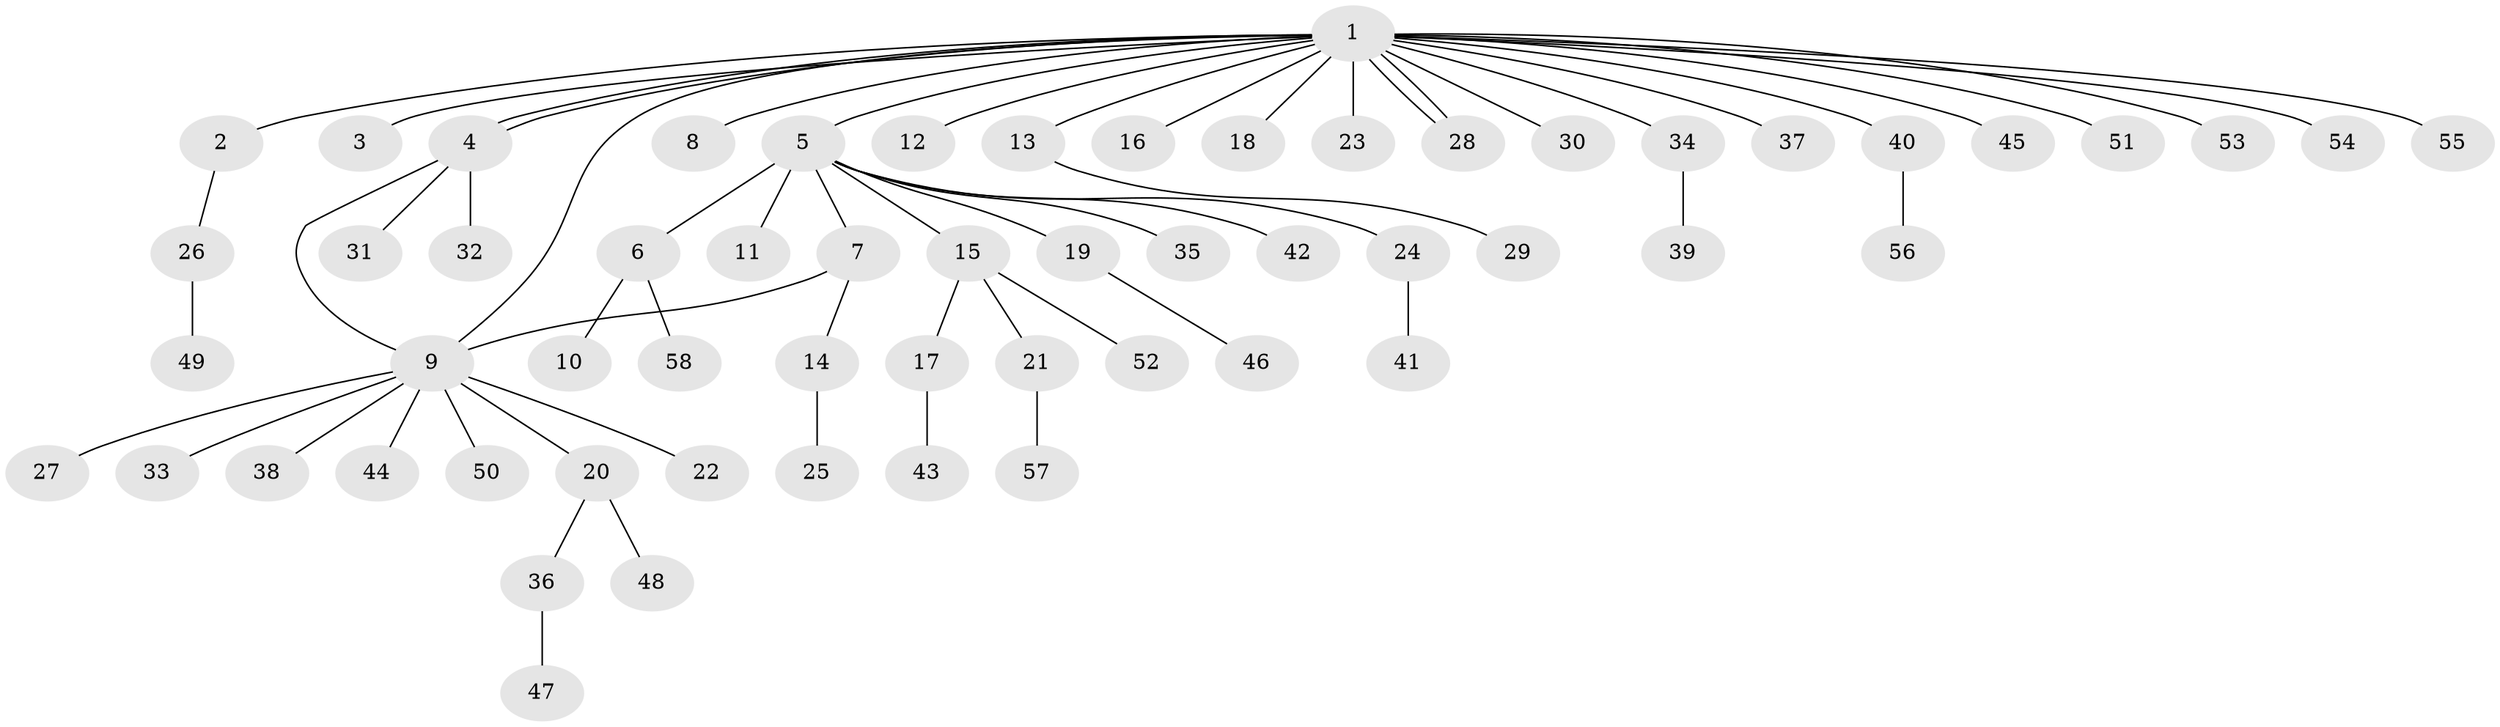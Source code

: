 // coarse degree distribution, {23: 0.043478260869565216, 2: 0.13043478260869565, 1: 0.8260869565217391}
// Generated by graph-tools (version 1.1) at 2025/18/03/04/25 18:18:13]
// undirected, 58 vertices, 61 edges
graph export_dot {
graph [start="1"]
  node [color=gray90,style=filled];
  1;
  2;
  3;
  4;
  5;
  6;
  7;
  8;
  9;
  10;
  11;
  12;
  13;
  14;
  15;
  16;
  17;
  18;
  19;
  20;
  21;
  22;
  23;
  24;
  25;
  26;
  27;
  28;
  29;
  30;
  31;
  32;
  33;
  34;
  35;
  36;
  37;
  38;
  39;
  40;
  41;
  42;
  43;
  44;
  45;
  46;
  47;
  48;
  49;
  50;
  51;
  52;
  53;
  54;
  55;
  56;
  57;
  58;
  1 -- 2;
  1 -- 3;
  1 -- 4;
  1 -- 4;
  1 -- 5;
  1 -- 8;
  1 -- 9;
  1 -- 12;
  1 -- 13;
  1 -- 16;
  1 -- 18;
  1 -- 23;
  1 -- 28;
  1 -- 28;
  1 -- 30;
  1 -- 34;
  1 -- 37;
  1 -- 40;
  1 -- 45;
  1 -- 51;
  1 -- 53;
  1 -- 54;
  1 -- 55;
  2 -- 26;
  4 -- 9;
  4 -- 31;
  4 -- 32;
  5 -- 6;
  5 -- 7;
  5 -- 11;
  5 -- 15;
  5 -- 19;
  5 -- 24;
  5 -- 35;
  5 -- 42;
  6 -- 10;
  6 -- 58;
  7 -- 9;
  7 -- 14;
  9 -- 20;
  9 -- 22;
  9 -- 27;
  9 -- 33;
  9 -- 38;
  9 -- 44;
  9 -- 50;
  13 -- 29;
  14 -- 25;
  15 -- 17;
  15 -- 21;
  15 -- 52;
  17 -- 43;
  19 -- 46;
  20 -- 36;
  20 -- 48;
  21 -- 57;
  24 -- 41;
  26 -- 49;
  34 -- 39;
  36 -- 47;
  40 -- 56;
}
